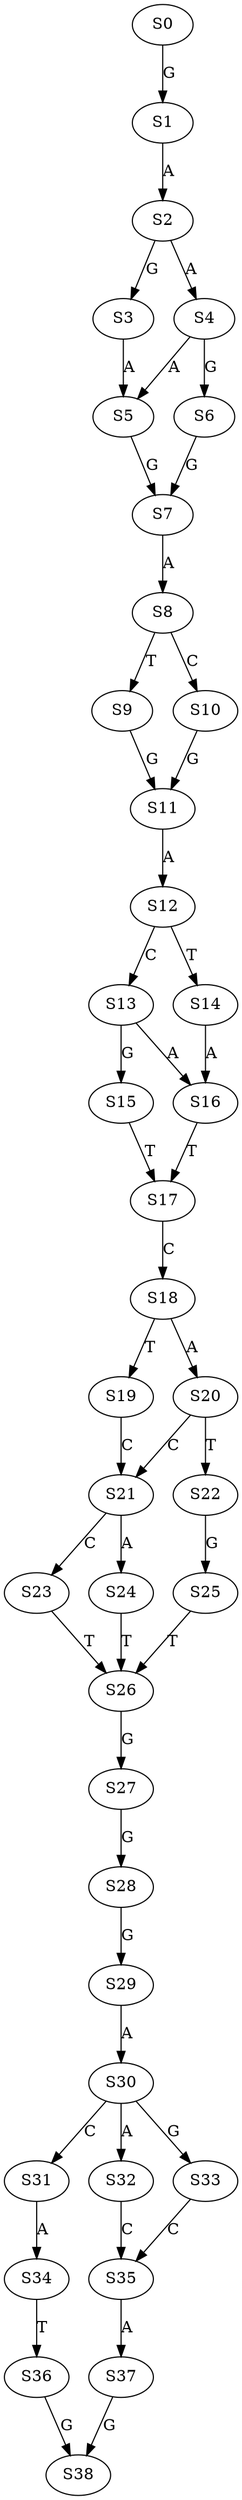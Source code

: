 strict digraph  {
	S0 -> S1 [ label = G ];
	S1 -> S2 [ label = A ];
	S2 -> S3 [ label = G ];
	S2 -> S4 [ label = A ];
	S3 -> S5 [ label = A ];
	S4 -> S5 [ label = A ];
	S4 -> S6 [ label = G ];
	S5 -> S7 [ label = G ];
	S6 -> S7 [ label = G ];
	S7 -> S8 [ label = A ];
	S8 -> S9 [ label = T ];
	S8 -> S10 [ label = C ];
	S9 -> S11 [ label = G ];
	S10 -> S11 [ label = G ];
	S11 -> S12 [ label = A ];
	S12 -> S13 [ label = C ];
	S12 -> S14 [ label = T ];
	S13 -> S15 [ label = G ];
	S13 -> S16 [ label = A ];
	S14 -> S16 [ label = A ];
	S15 -> S17 [ label = T ];
	S16 -> S17 [ label = T ];
	S17 -> S18 [ label = C ];
	S18 -> S19 [ label = T ];
	S18 -> S20 [ label = A ];
	S19 -> S21 [ label = C ];
	S20 -> S22 [ label = T ];
	S20 -> S21 [ label = C ];
	S21 -> S23 [ label = C ];
	S21 -> S24 [ label = A ];
	S22 -> S25 [ label = G ];
	S23 -> S26 [ label = T ];
	S24 -> S26 [ label = T ];
	S25 -> S26 [ label = T ];
	S26 -> S27 [ label = G ];
	S27 -> S28 [ label = G ];
	S28 -> S29 [ label = G ];
	S29 -> S30 [ label = A ];
	S30 -> S31 [ label = C ];
	S30 -> S32 [ label = A ];
	S30 -> S33 [ label = G ];
	S31 -> S34 [ label = A ];
	S32 -> S35 [ label = C ];
	S33 -> S35 [ label = C ];
	S34 -> S36 [ label = T ];
	S35 -> S37 [ label = A ];
	S36 -> S38 [ label = G ];
	S37 -> S38 [ label = G ];
}
